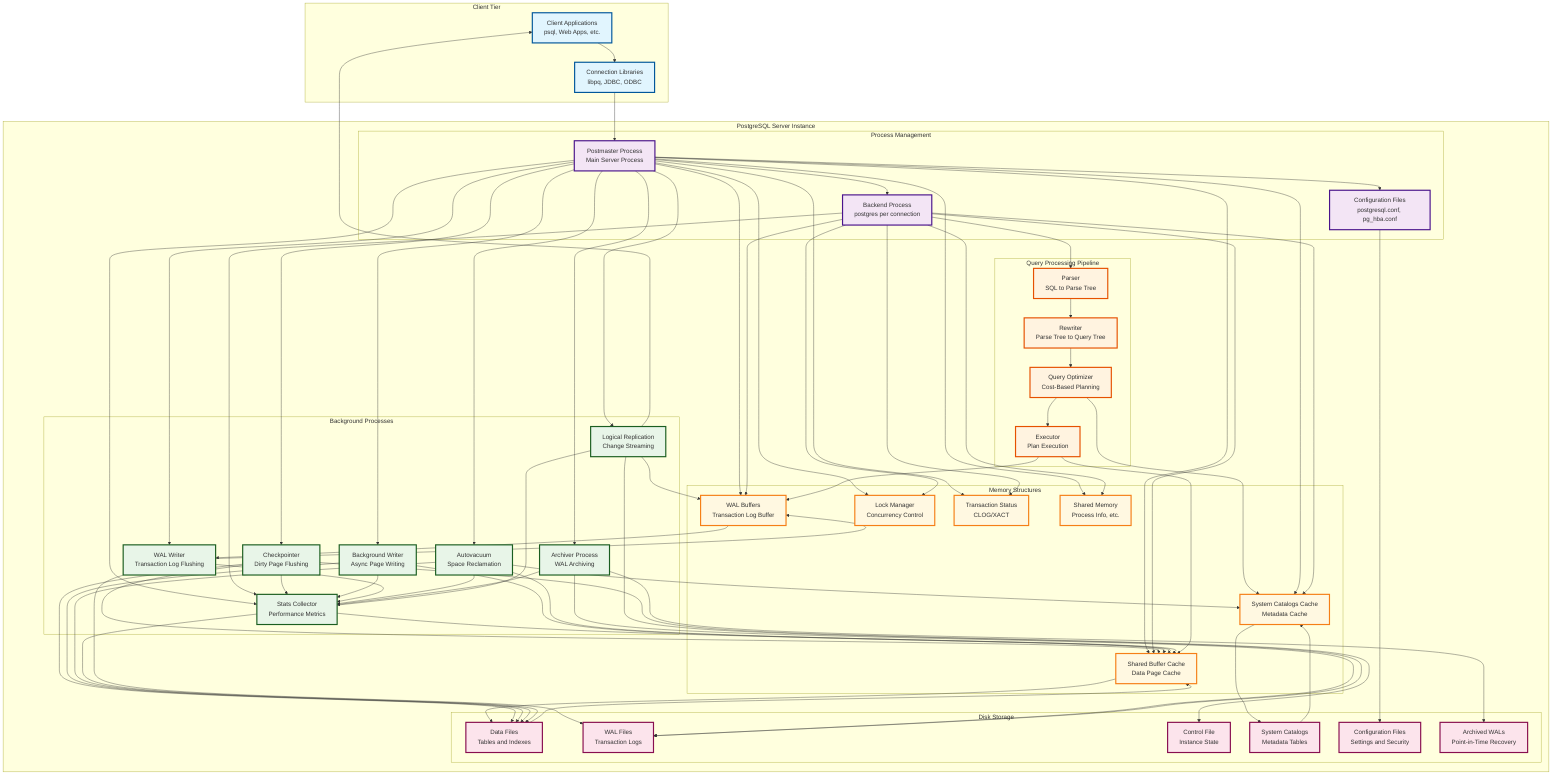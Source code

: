graph TD
    subgraph ClientTier ["Client Tier"]
        ClientApp["Client Applications<br/>psql, Web Apps, etc."]
        LibPQ["Connection Libraries<br/>libpq, JDBC, ODBC"]
    end

    subgraph PostgreSQLServer ["PostgreSQL Server Instance"]
        subgraph ProcessMgmt ["Process Management"]
            Postmaster["Postmaster Process<br/>Main Server Process"]
            Backend["Backend Process<br/>postgres per connection"]
            ConfigFilesRef["Configuration Files<br/>postgresql.conf, pg_hba.conf"]
        end

        subgraph QueryPipeline ["Query Processing Pipeline"]
            Parser["Parser<br/>SQL to Parse Tree"]
            Rewriter["Rewriter<br/>Parse Tree to Query Tree"]
            Optimizer["Query Optimizer<br/>Cost-Based Planning"]
            Executor["Executor<br/>Plan Execution"]
        end

        subgraph BackgroundProcesses ["Background Processes"]
            Checkpointer["Checkpointer<br/>Dirty Page Flushing"]
            BgWriter["Background Writer<br/>Async Page Writing"]
            WALWriter["WAL Writer<br/>Transaction Log Flushing"]
            Autovacuum["Autovacuum<br/>Space Reclamation"]
            Archiver["Archiver Process<br/>WAL Archiving"]
            StatsCollector["Stats Collector<br/>Performance Metrics"]
            LogicalRepLauncher["Logical Replication<br/>Change Streaming"]
        end

        subgraph MemoryLayer ["Memory Structures"]
            SharedBuffers["Shared Buffer Cache<br/>Data Page Cache"]
            WALBuffers["WAL Buffers<br/>Transaction Log Buffer"]
            LockManager["Lock Manager<br/>Concurrency Control"]
            CLog["Transaction Status<br/>CLOG/XACT"]
            SystemCatalogsMem["System Catalogs Cache<br/>Metadata Cache"]
            OtherShared["Shared Memory<br/>Process Info, etc."]
        end

        subgraph StorageLayer ["Disk Storage"]
            DataFiles["Data Files<br/>Tables and Indexes"]
            WALFiles["WAL Files<br/>Transaction Logs"]
            ControlFile["Control File<br/>Instance State"]
            SystemCatalogsDisk["System Catalogs<br/>Metadata Tables"]
            ConfigFilesDisk["Configuration Files<br/>Settings and Security"]
            ArchiveWALs["Archived WALs<br/>Point-in-Time Recovery"]
        end
    end

    %% Client Connections
    ClientApp --> LibPQ
    LibPQ --> Postmaster

    %% Process Management
    Postmaster --> Backend
    Postmaster --> ConfigFilesRef
    Backend --> Parser

    %% Query Processing Flow
    Parser --> Rewriter
    Rewriter --> Optimizer
    Optimizer --> Executor
    Optimizer --> SystemCatalogsMem

    %% Background Services
    Postmaster --> Checkpointer
    Postmaster --> BgWriter
    Postmaster --> WALWriter
    Postmaster --> Autovacuum
    Postmaster --> Archiver
    Postmaster --> StatsCollector
    Postmaster --> LogicalRepLauncher

    %% Memory Management
    Postmaster --> SharedBuffers
    Postmaster --> WALBuffers
    Postmaster --> LockManager
    Postmaster --> CLog
    Postmaster --> SystemCatalogsMem
    Postmaster --> OtherShared

    %% Backend Memory Access
    Backend --> SharedBuffers
    Backend --> WALBuffers
    Backend --> LockManager
    Backend --> CLog
    Backend --> SystemCatalogsMem
    Backend --> OtherShared

    %% Background Process Memory Access
    Checkpointer --> SharedBuffers
    BgWriter --> SharedBuffers
    WALWriter --> WALBuffers
    Autovacuum --> SharedBuffers
    StatsCollector --> SharedBuffers
    LogicalRepLauncher --> WALBuffers

    %% Executor Memory Access
    Executor --> SharedBuffers
    Executor --> WALBuffers

    %% WAL Processing
    WALBuffers --> WALWriter
    WALWriter --> WALFiles
    Archiver --> WALFiles
    Archiver --> ArchiveWALs
    LogicalRepLauncher --> WALFiles

    %% Data Persistence
    SharedBuffers --> DataFiles
    DataFiles --> SharedBuffers
    Checkpointer --> DataFiles
    Checkpointer --> ControlFile
    BgWriter --> DataFiles

    %% System Catalogs
    SystemCatalogsMem --> SystemCatalogsDisk
    SystemCatalogsDisk --> SystemCatalogsMem

    %% Autovacuum Operations
    Autovacuum --> DataFiles
    Autovacuum --> SystemCatalogsMem

    %% Statistics Collection
    Backend --> StatsCollector
    Checkpointer --> StatsCollector
    BgWriter --> StatsCollector
    WALWriter --> StatsCollector
    Autovacuum --> StatsCollector
    Archiver --> StatsCollector
    LogicalRepLauncher --> StatsCollector
    StatsCollector --> DataFiles

    %% Configuration
    ConfigFilesRef --> ConfigFilesDisk

    %% Logical Replication Output
    LogicalRepLauncher --> ClientApp

    %% Styling
    classDef clientStyle fill:#e1f5fe,stroke:#01579b,stroke-width:3px
    classDef processStyle fill:#f3e5f5,stroke:#4a148c,stroke-width:3px
    classDef queryStyle fill:#fff3e0,stroke:#e65100,stroke-width:3px
    classDef backgroundStyle fill:#e8f5e8,stroke:#1b5e20,stroke-width:3px
    classDef memoryStyle fill:#fff8e1,stroke:#f57f17,stroke-width:3px
    classDef storageStyle fill:#fce4ec,stroke:#880e4f,stroke-width:3px

    class ClientApp,LibPQ clientStyle
    class Postmaster,Backend,ConfigFilesRef processStyle
    class Parser,Rewriter,Optimizer,Executor queryStyle
    class Checkpointer,BgWriter,WALWriter,Autovacuum,Archiver,StatsCollector,LogicalRepLauncher backgroundStyle
    class SharedBuffers,WALBuffers,LockManager,CLog,SystemCatalogsMem,OtherShared memoryStyle
    class DataFiles,WALFiles,ControlFile,SystemCatalogsDisk,ConfigFilesDisk,ArchiveWALs storageStyle